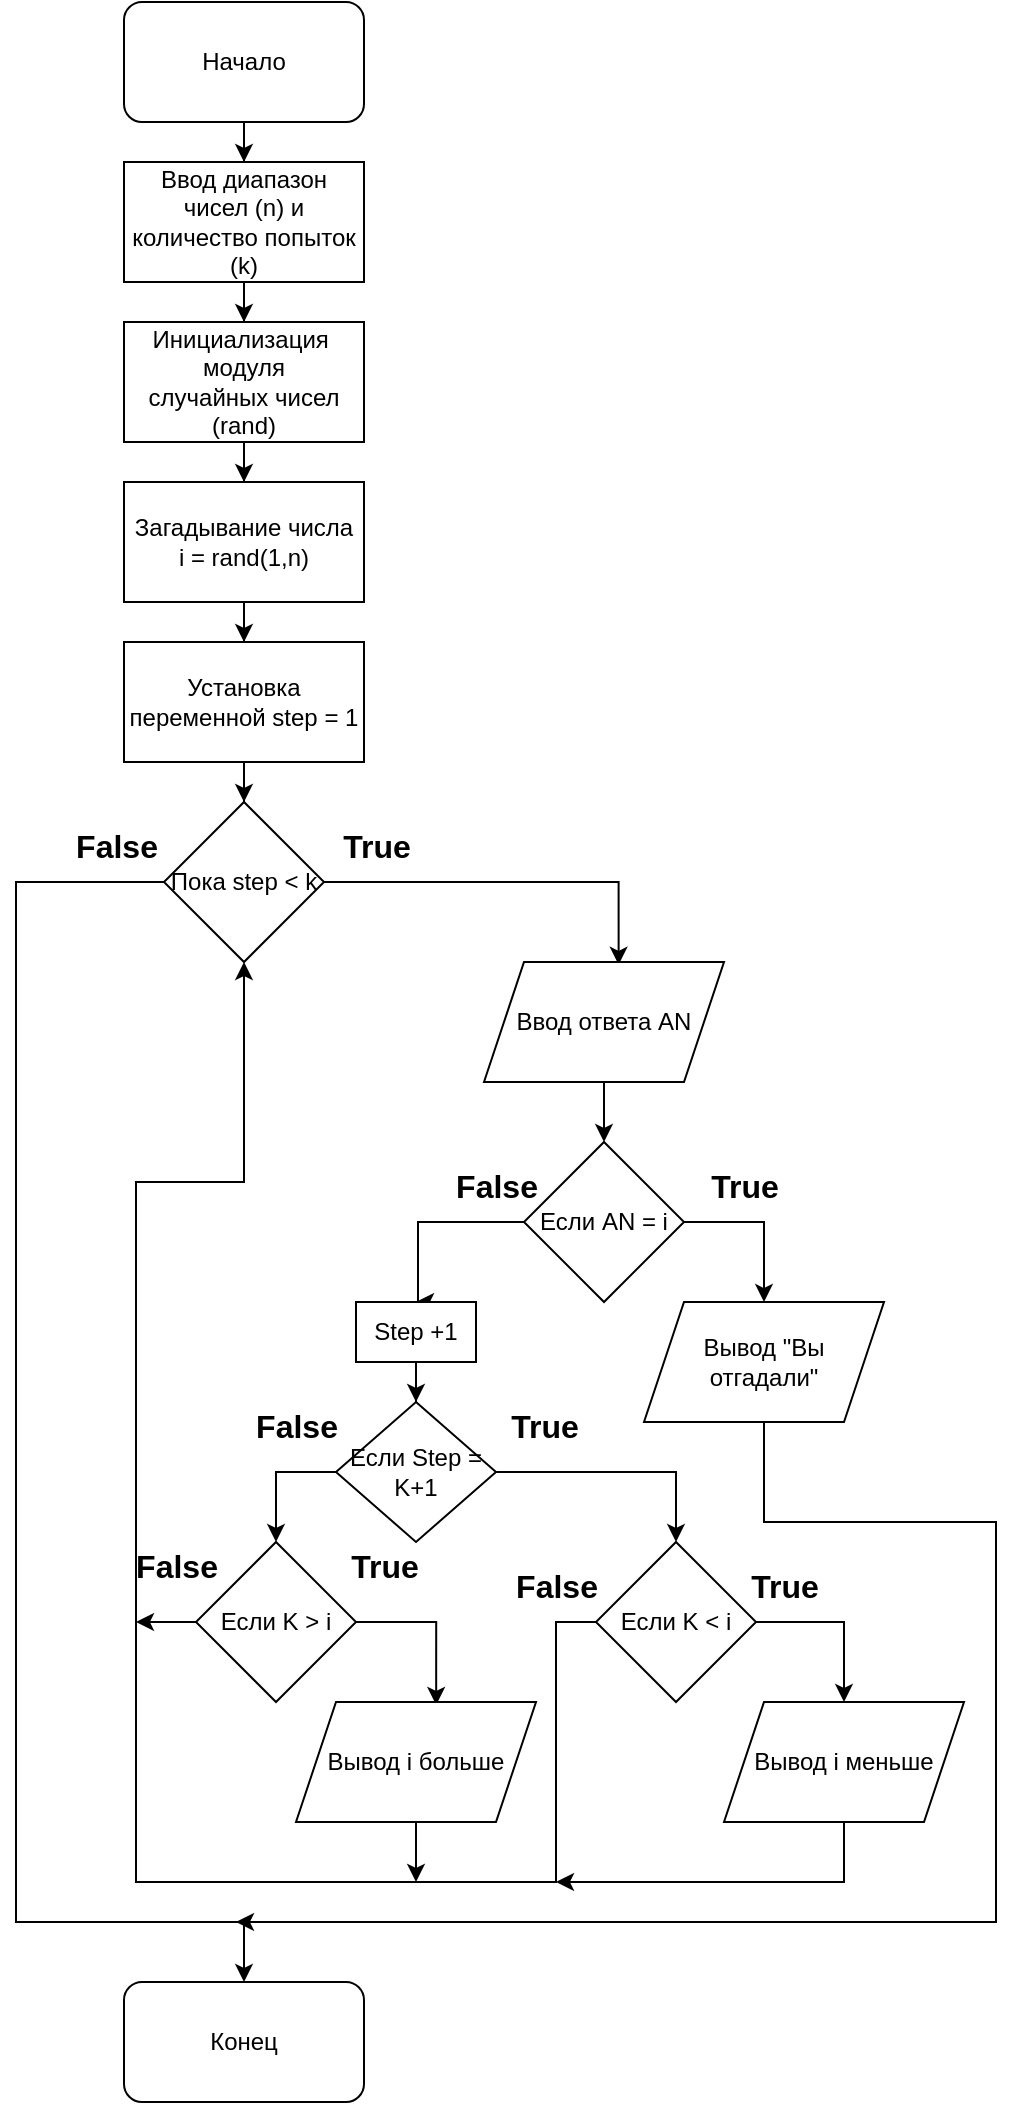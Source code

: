 <mxfile version="18.1.3" type="github">
  <diagram id="iocnBgvWLSSSv_GpS79G" name="Page-1">
    <mxGraphModel dx="1243" dy="669" grid="1" gridSize="10" guides="1" tooltips="1" connect="1" arrows="1" fold="1" page="1" pageScale="1" pageWidth="827" pageHeight="1169" math="0" shadow="0">
      <root>
        <mxCell id="0" />
        <mxCell id="1" parent="0" />
        <mxCell id="_97el3B1lCOY3c-CyA0G-3" style="edgeStyle=orthogonalEdgeStyle;rounded=0;orthogonalLoop=1;jettySize=auto;html=1;entryX=0.5;entryY=0;entryDx=0;entryDy=0;" edge="1" parent="1" source="_97el3B1lCOY3c-CyA0G-1" target="_97el3B1lCOY3c-CyA0G-2">
          <mxGeometry relative="1" as="geometry" />
        </mxCell>
        <mxCell id="_97el3B1lCOY3c-CyA0G-1" value="Начало" style="rounded=1;whiteSpace=wrap;html=1;" vertex="1" parent="1">
          <mxGeometry x="354" y="100" width="120" height="60" as="geometry" />
        </mxCell>
        <mxCell id="_97el3B1lCOY3c-CyA0G-5" style="edgeStyle=orthogonalEdgeStyle;rounded=0;orthogonalLoop=1;jettySize=auto;html=1;entryX=0.5;entryY=0;entryDx=0;entryDy=0;" edge="1" parent="1" source="_97el3B1lCOY3c-CyA0G-2" target="_97el3B1lCOY3c-CyA0G-4">
          <mxGeometry relative="1" as="geometry" />
        </mxCell>
        <mxCell id="_97el3B1lCOY3c-CyA0G-2" value="Ввод диапазон чисел (n) и количество попыток (k)" style="rounded=0;whiteSpace=wrap;html=1;" vertex="1" parent="1">
          <mxGeometry x="354" y="180" width="120" height="60" as="geometry" />
        </mxCell>
        <mxCell id="_97el3B1lCOY3c-CyA0G-13" style="edgeStyle=orthogonalEdgeStyle;rounded=0;orthogonalLoop=1;jettySize=auto;html=1;" edge="1" parent="1" source="_97el3B1lCOY3c-CyA0G-4" target="_97el3B1lCOY3c-CyA0G-12">
          <mxGeometry relative="1" as="geometry" />
        </mxCell>
        <mxCell id="_97el3B1lCOY3c-CyA0G-4" value="Инициализация&amp;nbsp; модуля&lt;br&gt;случайных чисел (rand)" style="rounded=0;whiteSpace=wrap;html=1;" vertex="1" parent="1">
          <mxGeometry x="354" y="260" width="120" height="60" as="geometry" />
        </mxCell>
        <mxCell id="_97el3B1lCOY3c-CyA0G-9" style="edgeStyle=orthogonalEdgeStyle;rounded=0;orthogonalLoop=1;jettySize=auto;html=1;" edge="1" parent="1" source="_97el3B1lCOY3c-CyA0G-6" target="_97el3B1lCOY3c-CyA0G-8">
          <mxGeometry relative="1" as="geometry" />
        </mxCell>
        <mxCell id="_97el3B1lCOY3c-CyA0G-6" value="Установка переменной step = 1" style="rounded=0;whiteSpace=wrap;html=1;" vertex="1" parent="1">
          <mxGeometry x="354" y="420" width="120" height="60" as="geometry" />
        </mxCell>
        <mxCell id="_97el3B1lCOY3c-CyA0G-11" style="edgeStyle=orthogonalEdgeStyle;rounded=0;orthogonalLoop=1;jettySize=auto;html=1;entryX=0.561;entryY=0.023;entryDx=0;entryDy=0;entryPerimeter=0;" edge="1" parent="1" source="_97el3B1lCOY3c-CyA0G-8" target="_97el3B1lCOY3c-CyA0G-10">
          <mxGeometry relative="1" as="geometry">
            <Array as="points">
              <mxPoint x="601" y="540" />
            </Array>
          </mxGeometry>
        </mxCell>
        <mxCell id="_97el3B1lCOY3c-CyA0G-40" style="edgeStyle=orthogonalEdgeStyle;rounded=0;orthogonalLoop=1;jettySize=auto;html=1;entryX=0.5;entryY=0;entryDx=0;entryDy=0;" edge="1" parent="1" source="_97el3B1lCOY3c-CyA0G-8" target="_97el3B1lCOY3c-CyA0G-39">
          <mxGeometry relative="1" as="geometry">
            <Array as="points">
              <mxPoint x="300" y="540" />
              <mxPoint x="300" y="1060" />
              <mxPoint x="414" y="1060" />
            </Array>
          </mxGeometry>
        </mxCell>
        <mxCell id="_97el3B1lCOY3c-CyA0G-8" value="Пока step &amp;lt; k" style="rhombus;whiteSpace=wrap;html=1;" vertex="1" parent="1">
          <mxGeometry x="374" y="500" width="80" height="80" as="geometry" />
        </mxCell>
        <mxCell id="_97el3B1lCOY3c-CyA0G-16" style="edgeStyle=orthogonalEdgeStyle;rounded=0;orthogonalLoop=1;jettySize=auto;html=1;entryX=0.5;entryY=0;entryDx=0;entryDy=0;" edge="1" parent="1" source="_97el3B1lCOY3c-CyA0G-10" target="_97el3B1lCOY3c-CyA0G-15">
          <mxGeometry relative="1" as="geometry" />
        </mxCell>
        <mxCell id="_97el3B1lCOY3c-CyA0G-10" value="Ввод ответа AN" style="shape=parallelogram;perimeter=parallelogramPerimeter;whiteSpace=wrap;html=1;fixedSize=1;" vertex="1" parent="1">
          <mxGeometry x="534" y="580" width="120" height="60" as="geometry" />
        </mxCell>
        <mxCell id="_97el3B1lCOY3c-CyA0G-14" style="edgeStyle=orthogonalEdgeStyle;rounded=0;orthogonalLoop=1;jettySize=auto;html=1;" edge="1" parent="1" source="_97el3B1lCOY3c-CyA0G-12" target="_97el3B1lCOY3c-CyA0G-6">
          <mxGeometry relative="1" as="geometry" />
        </mxCell>
        <mxCell id="_97el3B1lCOY3c-CyA0G-12" value="Загадывание числа&lt;br&gt;i = rand(1,n)" style="rounded=0;whiteSpace=wrap;html=1;" vertex="1" parent="1">
          <mxGeometry x="354" y="340" width="120" height="60" as="geometry" />
        </mxCell>
        <mxCell id="_97el3B1lCOY3c-CyA0G-18" style="edgeStyle=orthogonalEdgeStyle;rounded=0;orthogonalLoop=1;jettySize=auto;html=1;" edge="1" parent="1" source="_97el3B1lCOY3c-CyA0G-15" target="_97el3B1lCOY3c-CyA0G-17">
          <mxGeometry relative="1" as="geometry">
            <Array as="points">
              <mxPoint x="674" y="710" />
            </Array>
          </mxGeometry>
        </mxCell>
        <mxCell id="_97el3B1lCOY3c-CyA0G-20" style="edgeStyle=orthogonalEdgeStyle;rounded=0;orthogonalLoop=1;jettySize=auto;html=1;entryX=0.5;entryY=0;entryDx=0;entryDy=0;" edge="1" parent="1" source="_97el3B1lCOY3c-CyA0G-15" target="_97el3B1lCOY3c-CyA0G-19">
          <mxGeometry relative="1" as="geometry">
            <mxPoint x="500" y="750" as="targetPoint" />
            <Array as="points">
              <mxPoint x="501" y="710" />
            </Array>
          </mxGeometry>
        </mxCell>
        <mxCell id="_97el3B1lCOY3c-CyA0G-15" value="Если AN = i" style="rhombus;whiteSpace=wrap;html=1;" vertex="1" parent="1">
          <mxGeometry x="554" y="670" width="80" height="80" as="geometry" />
        </mxCell>
        <mxCell id="_97el3B1lCOY3c-CyA0G-41" style="edgeStyle=orthogonalEdgeStyle;rounded=0;orthogonalLoop=1;jettySize=auto;html=1;" edge="1" parent="1" source="_97el3B1lCOY3c-CyA0G-17">
          <mxGeometry relative="1" as="geometry">
            <mxPoint x="410" y="1060" as="targetPoint" />
            <Array as="points">
              <mxPoint x="674" y="860" />
              <mxPoint x="790" y="860" />
              <mxPoint x="790" y="1060" />
            </Array>
          </mxGeometry>
        </mxCell>
        <mxCell id="_97el3B1lCOY3c-CyA0G-17" value="Вывод &quot;Вы отгадали&quot;" style="shape=parallelogram;perimeter=parallelogramPerimeter;whiteSpace=wrap;html=1;fixedSize=1;" vertex="1" parent="1">
          <mxGeometry x="614" y="750" width="120" height="60" as="geometry" />
        </mxCell>
        <mxCell id="_97el3B1lCOY3c-CyA0G-24" style="edgeStyle=orthogonalEdgeStyle;rounded=0;orthogonalLoop=1;jettySize=auto;html=1;" edge="1" parent="1" source="_97el3B1lCOY3c-CyA0G-19" target="_97el3B1lCOY3c-CyA0G-23">
          <mxGeometry relative="1" as="geometry" />
        </mxCell>
        <mxCell id="_97el3B1lCOY3c-CyA0G-19" value="Step +1" style="rounded=0;whiteSpace=wrap;html=1;" vertex="1" parent="1">
          <mxGeometry x="470" y="750" width="60" height="30" as="geometry" />
        </mxCell>
        <mxCell id="_97el3B1lCOY3c-CyA0G-27" style="edgeStyle=orthogonalEdgeStyle;rounded=0;orthogonalLoop=1;jettySize=auto;html=1;entryX=0.5;entryY=0;entryDx=0;entryDy=0;" edge="1" parent="1" source="_97el3B1lCOY3c-CyA0G-23" target="_97el3B1lCOY3c-CyA0G-26">
          <mxGeometry relative="1" as="geometry">
            <Array as="points">
              <mxPoint x="430" y="835" />
            </Array>
          </mxGeometry>
        </mxCell>
        <mxCell id="_97el3B1lCOY3c-CyA0G-30" style="edgeStyle=orthogonalEdgeStyle;rounded=0;orthogonalLoop=1;jettySize=auto;html=1;entryX=0.5;entryY=0;entryDx=0;entryDy=0;" edge="1" parent="1" source="_97el3B1lCOY3c-CyA0G-23" target="_97el3B1lCOY3c-CyA0G-29">
          <mxGeometry relative="1" as="geometry">
            <Array as="points">
              <mxPoint x="630" y="835" />
            </Array>
          </mxGeometry>
        </mxCell>
        <mxCell id="_97el3B1lCOY3c-CyA0G-23" value="Если Step = K+1" style="rhombus;whiteSpace=wrap;html=1;" vertex="1" parent="1">
          <mxGeometry x="460" y="800" width="80" height="70" as="geometry" />
        </mxCell>
        <mxCell id="_97el3B1lCOY3c-CyA0G-32" style="edgeStyle=orthogonalEdgeStyle;rounded=0;orthogonalLoop=1;jettySize=auto;html=1;entryX=0.584;entryY=0.025;entryDx=0;entryDy=0;entryPerimeter=0;" edge="1" parent="1" source="_97el3B1lCOY3c-CyA0G-26" target="_97el3B1lCOY3c-CyA0G-31">
          <mxGeometry relative="1" as="geometry">
            <Array as="points">
              <mxPoint x="510" y="910" />
            </Array>
          </mxGeometry>
        </mxCell>
        <mxCell id="_97el3B1lCOY3c-CyA0G-36" style="edgeStyle=orthogonalEdgeStyle;rounded=0;orthogonalLoop=1;jettySize=auto;html=1;" edge="1" parent="1" source="_97el3B1lCOY3c-CyA0G-26">
          <mxGeometry relative="1" as="geometry">
            <mxPoint x="360" y="910" as="targetPoint" />
          </mxGeometry>
        </mxCell>
        <mxCell id="_97el3B1lCOY3c-CyA0G-26" value="Если K &amp;gt; i" style="rhombus;whiteSpace=wrap;html=1;" vertex="1" parent="1">
          <mxGeometry x="390" y="870" width="80" height="80" as="geometry" />
        </mxCell>
        <mxCell id="_97el3B1lCOY3c-CyA0G-34" style="edgeStyle=orthogonalEdgeStyle;rounded=0;orthogonalLoop=1;jettySize=auto;html=1;entryX=0.5;entryY=0;entryDx=0;entryDy=0;" edge="1" parent="1" source="_97el3B1lCOY3c-CyA0G-29" target="_97el3B1lCOY3c-CyA0G-33">
          <mxGeometry relative="1" as="geometry">
            <Array as="points">
              <mxPoint x="714" y="910" />
            </Array>
          </mxGeometry>
        </mxCell>
        <mxCell id="_97el3B1lCOY3c-CyA0G-35" style="edgeStyle=orthogonalEdgeStyle;rounded=0;orthogonalLoop=1;jettySize=auto;html=1;entryX=0.5;entryY=1;entryDx=0;entryDy=0;" edge="1" parent="1" source="_97el3B1lCOY3c-CyA0G-29" target="_97el3B1lCOY3c-CyA0G-8">
          <mxGeometry relative="1" as="geometry">
            <Array as="points">
              <mxPoint x="570" y="910" />
              <mxPoint x="570" y="1040" />
              <mxPoint x="360" y="1040" />
              <mxPoint x="360" y="690" />
              <mxPoint x="414" y="690" />
            </Array>
          </mxGeometry>
        </mxCell>
        <mxCell id="_97el3B1lCOY3c-CyA0G-29" value="Если K &amp;lt; i" style="rhombus;whiteSpace=wrap;html=1;" vertex="1" parent="1">
          <mxGeometry x="590" y="870" width="80" height="80" as="geometry" />
        </mxCell>
        <mxCell id="_97el3B1lCOY3c-CyA0G-37" style="edgeStyle=orthogonalEdgeStyle;rounded=0;orthogonalLoop=1;jettySize=auto;html=1;" edge="1" parent="1" source="_97el3B1lCOY3c-CyA0G-31">
          <mxGeometry relative="1" as="geometry">
            <mxPoint x="500" y="1040" as="targetPoint" />
          </mxGeometry>
        </mxCell>
        <mxCell id="_97el3B1lCOY3c-CyA0G-31" value="Вывод i больше" style="shape=parallelogram;perimeter=parallelogramPerimeter;whiteSpace=wrap;html=1;fixedSize=1;" vertex="1" parent="1">
          <mxGeometry x="440" y="950" width="120" height="60" as="geometry" />
        </mxCell>
        <mxCell id="_97el3B1lCOY3c-CyA0G-38" style="edgeStyle=orthogonalEdgeStyle;rounded=0;orthogonalLoop=1;jettySize=auto;html=1;" edge="1" parent="1" source="_97el3B1lCOY3c-CyA0G-33">
          <mxGeometry relative="1" as="geometry">
            <mxPoint x="570" y="1040" as="targetPoint" />
            <Array as="points">
              <mxPoint x="714" y="1040" />
            </Array>
          </mxGeometry>
        </mxCell>
        <mxCell id="_97el3B1lCOY3c-CyA0G-33" value="Вывод i меньше" style="shape=parallelogram;perimeter=parallelogramPerimeter;whiteSpace=wrap;html=1;fixedSize=1;" vertex="1" parent="1">
          <mxGeometry x="654" y="950" width="120" height="60" as="geometry" />
        </mxCell>
        <mxCell id="_97el3B1lCOY3c-CyA0G-39" value="Конец" style="rounded=1;whiteSpace=wrap;html=1;" vertex="1" parent="1">
          <mxGeometry x="354" y="1090" width="120" height="60" as="geometry" />
        </mxCell>
        <mxCell id="_97el3B1lCOY3c-CyA0G-42" value="&lt;font style=&quot;font-size: 16px;&quot;&gt;True&lt;/font&gt;" style="text;strokeColor=none;fillColor=none;html=1;fontSize=24;fontStyle=1;verticalAlign=middle;align=center;" vertex="1" parent="1">
          <mxGeometry x="430" y="500" width="100" height="40" as="geometry" />
        </mxCell>
        <mxCell id="_97el3B1lCOY3c-CyA0G-43" value="&lt;font style=&quot;font-size: 16px;&quot;&gt;False&lt;/font&gt;" style="text;strokeColor=none;fillColor=none;html=1;fontSize=24;fontStyle=1;verticalAlign=middle;align=center;" vertex="1" parent="1">
          <mxGeometry x="300" y="500" width="100" height="40" as="geometry" />
        </mxCell>
        <mxCell id="_97el3B1lCOY3c-CyA0G-44" value="&lt;font style=&quot;font-size: 16px;&quot;&gt;True&lt;/font&gt;" style="text;strokeColor=none;fillColor=none;html=1;fontSize=24;fontStyle=1;verticalAlign=middle;align=center;" vertex="1" parent="1">
          <mxGeometry x="614" y="670" width="100" height="40" as="geometry" />
        </mxCell>
        <mxCell id="_97el3B1lCOY3c-CyA0G-45" value="&lt;font style=&quot;font-size: 16px;&quot;&gt;True&lt;/font&gt;" style="text;strokeColor=none;fillColor=none;html=1;fontSize=24;fontStyle=1;verticalAlign=middle;align=center;" vertex="1" parent="1">
          <mxGeometry x="634" y="870" width="100" height="40" as="geometry" />
        </mxCell>
        <mxCell id="_97el3B1lCOY3c-CyA0G-46" value="&lt;font style=&quot;font-size: 16px;&quot;&gt;True&lt;/font&gt;" style="text;strokeColor=none;fillColor=none;html=1;fontSize=24;fontStyle=1;verticalAlign=middle;align=center;" vertex="1" parent="1">
          <mxGeometry x="434" y="860" width="100" height="40" as="geometry" />
        </mxCell>
        <mxCell id="_97el3B1lCOY3c-CyA0G-47" value="&lt;font style=&quot;font-size: 16px;&quot;&gt;True&lt;/font&gt;" style="text;strokeColor=none;fillColor=none;html=1;fontSize=24;fontStyle=1;verticalAlign=middle;align=center;" vertex="1" parent="1">
          <mxGeometry x="514" y="790" width="100" height="40" as="geometry" />
        </mxCell>
        <mxCell id="_97el3B1lCOY3c-CyA0G-48" value="&lt;font style=&quot;font-size: 16px;&quot;&gt;False&lt;/font&gt;" style="text;strokeColor=none;fillColor=none;html=1;fontSize=24;fontStyle=1;verticalAlign=middle;align=center;" vertex="1" parent="1">
          <mxGeometry x="490" y="670" width="100" height="40" as="geometry" />
        </mxCell>
        <mxCell id="_97el3B1lCOY3c-CyA0G-49" value="&lt;font style=&quot;font-size: 16px;&quot;&gt;False&lt;/font&gt;" style="text;strokeColor=none;fillColor=none;html=1;fontSize=24;fontStyle=1;verticalAlign=middle;align=center;" vertex="1" parent="1">
          <mxGeometry x="390" y="790" width="100" height="40" as="geometry" />
        </mxCell>
        <mxCell id="_97el3B1lCOY3c-CyA0G-50" value="&lt;font style=&quot;font-size: 16px;&quot;&gt;False&lt;/font&gt;" style="text;strokeColor=none;fillColor=none;html=1;fontSize=24;fontStyle=1;verticalAlign=middle;align=center;" vertex="1" parent="1">
          <mxGeometry x="330" y="860" width="100" height="40" as="geometry" />
        </mxCell>
        <mxCell id="_97el3B1lCOY3c-CyA0G-51" value="&lt;font style=&quot;font-size: 16px;&quot;&gt;False&lt;/font&gt;" style="text;strokeColor=none;fillColor=none;html=1;fontSize=24;fontStyle=1;verticalAlign=middle;align=center;" vertex="1" parent="1">
          <mxGeometry x="520" y="870" width="100" height="40" as="geometry" />
        </mxCell>
      </root>
    </mxGraphModel>
  </diagram>
</mxfile>
